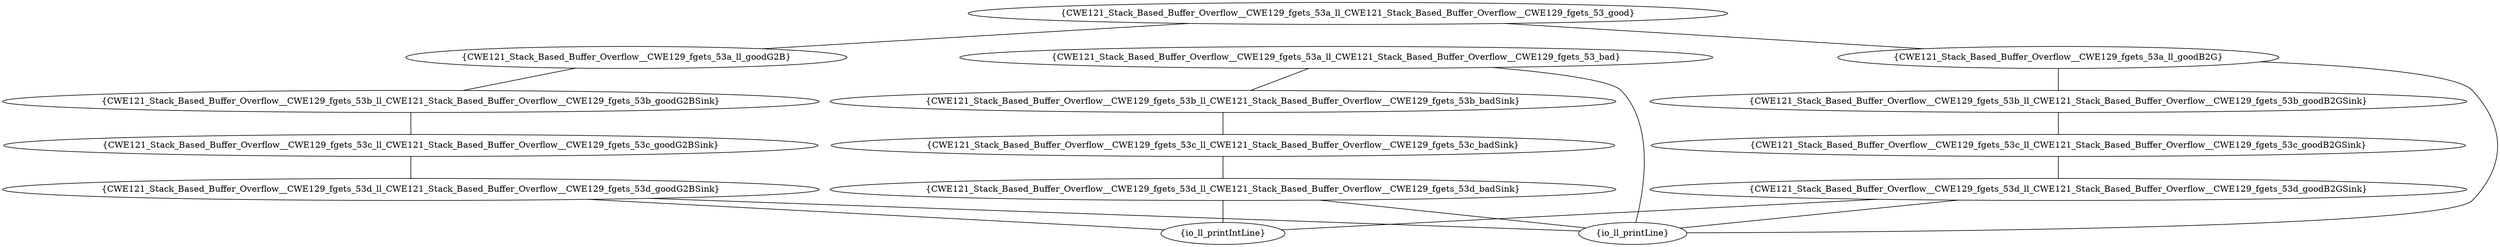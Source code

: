 graph "cg graph" {
CWE121_Stack_Based_Buffer_Overflow__CWE129_fgets_53c_ll_CWE121_Stack_Based_Buffer_Overflow__CWE129_fgets_53c_badSink [label="{CWE121_Stack_Based_Buffer_Overflow__CWE129_fgets_53c_ll_CWE121_Stack_Based_Buffer_Overflow__CWE129_fgets_53c_badSink}"];
CWE121_Stack_Based_Buffer_Overflow__CWE129_fgets_53d_ll_CWE121_Stack_Based_Buffer_Overflow__CWE129_fgets_53d_badSink [label="{CWE121_Stack_Based_Buffer_Overflow__CWE129_fgets_53d_ll_CWE121_Stack_Based_Buffer_Overflow__CWE129_fgets_53d_badSink}"];
CWE121_Stack_Based_Buffer_Overflow__CWE129_fgets_53c_ll_CWE121_Stack_Based_Buffer_Overflow__CWE129_fgets_53c_goodB2GSink [label="{CWE121_Stack_Based_Buffer_Overflow__CWE129_fgets_53c_ll_CWE121_Stack_Based_Buffer_Overflow__CWE129_fgets_53c_goodB2GSink}"];
CWE121_Stack_Based_Buffer_Overflow__CWE129_fgets_53d_ll_CWE121_Stack_Based_Buffer_Overflow__CWE129_fgets_53d_goodB2GSink [label="{CWE121_Stack_Based_Buffer_Overflow__CWE129_fgets_53d_ll_CWE121_Stack_Based_Buffer_Overflow__CWE129_fgets_53d_goodB2GSink}"];
CWE121_Stack_Based_Buffer_Overflow__CWE129_fgets_53b_ll_CWE121_Stack_Based_Buffer_Overflow__CWE129_fgets_53b_badSink [label="{CWE121_Stack_Based_Buffer_Overflow__CWE129_fgets_53b_ll_CWE121_Stack_Based_Buffer_Overflow__CWE129_fgets_53b_badSink}"];
CWE121_Stack_Based_Buffer_Overflow__CWE129_fgets_53b_ll_CWE121_Stack_Based_Buffer_Overflow__CWE129_fgets_53b_goodG2BSink [label="{CWE121_Stack_Based_Buffer_Overflow__CWE129_fgets_53b_ll_CWE121_Stack_Based_Buffer_Overflow__CWE129_fgets_53b_goodG2BSink}"];
CWE121_Stack_Based_Buffer_Overflow__CWE129_fgets_53c_ll_CWE121_Stack_Based_Buffer_Overflow__CWE129_fgets_53c_goodG2BSink [label="{CWE121_Stack_Based_Buffer_Overflow__CWE129_fgets_53c_ll_CWE121_Stack_Based_Buffer_Overflow__CWE129_fgets_53c_goodG2BSink}"];
CWE121_Stack_Based_Buffer_Overflow__CWE129_fgets_53a_ll_goodB2G [label="{CWE121_Stack_Based_Buffer_Overflow__CWE129_fgets_53a_ll_goodB2G}"];
io_ll_printLine [label="{io_ll_printLine}"];
CWE121_Stack_Based_Buffer_Overflow__CWE129_fgets_53b_ll_CWE121_Stack_Based_Buffer_Overflow__CWE129_fgets_53b_goodB2GSink [label="{CWE121_Stack_Based_Buffer_Overflow__CWE129_fgets_53b_ll_CWE121_Stack_Based_Buffer_Overflow__CWE129_fgets_53b_goodB2GSink}"];
CWE121_Stack_Based_Buffer_Overflow__CWE129_fgets_53d_ll_CWE121_Stack_Based_Buffer_Overflow__CWE129_fgets_53d_goodG2BSink [label="{CWE121_Stack_Based_Buffer_Overflow__CWE129_fgets_53d_ll_CWE121_Stack_Based_Buffer_Overflow__CWE129_fgets_53d_goodG2BSink}"];
io_ll_printIntLine [label="{io_ll_printIntLine}"];
CWE121_Stack_Based_Buffer_Overflow__CWE129_fgets_53a_ll_goodG2B [label="{CWE121_Stack_Based_Buffer_Overflow__CWE129_fgets_53a_ll_goodG2B}"];
CWE121_Stack_Based_Buffer_Overflow__CWE129_fgets_53a_ll_CWE121_Stack_Based_Buffer_Overflow__CWE129_fgets_53_bad [label="{CWE121_Stack_Based_Buffer_Overflow__CWE129_fgets_53a_ll_CWE121_Stack_Based_Buffer_Overflow__CWE129_fgets_53_bad}"];
CWE121_Stack_Based_Buffer_Overflow__CWE129_fgets_53a_ll_CWE121_Stack_Based_Buffer_Overflow__CWE129_fgets_53_good [label="{CWE121_Stack_Based_Buffer_Overflow__CWE129_fgets_53a_ll_CWE121_Stack_Based_Buffer_Overflow__CWE129_fgets_53_good}"];
CWE121_Stack_Based_Buffer_Overflow__CWE129_fgets_53c_ll_CWE121_Stack_Based_Buffer_Overflow__CWE129_fgets_53c_badSink -- CWE121_Stack_Based_Buffer_Overflow__CWE129_fgets_53d_ll_CWE121_Stack_Based_Buffer_Overflow__CWE129_fgets_53d_badSink;
CWE121_Stack_Based_Buffer_Overflow__CWE129_fgets_53c_ll_CWE121_Stack_Based_Buffer_Overflow__CWE129_fgets_53c_goodB2GSink -- CWE121_Stack_Based_Buffer_Overflow__CWE129_fgets_53d_ll_CWE121_Stack_Based_Buffer_Overflow__CWE129_fgets_53d_goodB2GSink;
CWE121_Stack_Based_Buffer_Overflow__CWE129_fgets_53b_ll_CWE121_Stack_Based_Buffer_Overflow__CWE129_fgets_53b_badSink -- CWE121_Stack_Based_Buffer_Overflow__CWE129_fgets_53c_ll_CWE121_Stack_Based_Buffer_Overflow__CWE129_fgets_53c_badSink;
CWE121_Stack_Based_Buffer_Overflow__CWE129_fgets_53b_ll_CWE121_Stack_Based_Buffer_Overflow__CWE129_fgets_53b_goodG2BSink -- CWE121_Stack_Based_Buffer_Overflow__CWE129_fgets_53c_ll_CWE121_Stack_Based_Buffer_Overflow__CWE129_fgets_53c_goodG2BSink;
CWE121_Stack_Based_Buffer_Overflow__CWE129_fgets_53a_ll_goodB2G -- io_ll_printLine;
CWE121_Stack_Based_Buffer_Overflow__CWE129_fgets_53a_ll_goodB2G -- CWE121_Stack_Based_Buffer_Overflow__CWE129_fgets_53b_ll_CWE121_Stack_Based_Buffer_Overflow__CWE129_fgets_53b_goodB2GSink;
CWE121_Stack_Based_Buffer_Overflow__CWE129_fgets_53c_ll_CWE121_Stack_Based_Buffer_Overflow__CWE129_fgets_53c_goodG2BSink -- CWE121_Stack_Based_Buffer_Overflow__CWE129_fgets_53d_ll_CWE121_Stack_Based_Buffer_Overflow__CWE129_fgets_53d_goodG2BSink;
CWE121_Stack_Based_Buffer_Overflow__CWE129_fgets_53d_ll_CWE121_Stack_Based_Buffer_Overflow__CWE129_fgets_53d_goodG2BSink -- io_ll_printIntLine;
CWE121_Stack_Based_Buffer_Overflow__CWE129_fgets_53d_ll_CWE121_Stack_Based_Buffer_Overflow__CWE129_fgets_53d_goodG2BSink -- io_ll_printLine;
CWE121_Stack_Based_Buffer_Overflow__CWE129_fgets_53d_ll_CWE121_Stack_Based_Buffer_Overflow__CWE129_fgets_53d_badSink -- io_ll_printIntLine;
CWE121_Stack_Based_Buffer_Overflow__CWE129_fgets_53d_ll_CWE121_Stack_Based_Buffer_Overflow__CWE129_fgets_53d_badSink -- io_ll_printLine;
CWE121_Stack_Based_Buffer_Overflow__CWE129_fgets_53b_ll_CWE121_Stack_Based_Buffer_Overflow__CWE129_fgets_53b_goodB2GSink -- CWE121_Stack_Based_Buffer_Overflow__CWE129_fgets_53c_ll_CWE121_Stack_Based_Buffer_Overflow__CWE129_fgets_53c_goodB2GSink;
CWE121_Stack_Based_Buffer_Overflow__CWE129_fgets_53d_ll_CWE121_Stack_Based_Buffer_Overflow__CWE129_fgets_53d_goodB2GSink -- io_ll_printIntLine;
CWE121_Stack_Based_Buffer_Overflow__CWE129_fgets_53d_ll_CWE121_Stack_Based_Buffer_Overflow__CWE129_fgets_53d_goodB2GSink -- io_ll_printLine;
CWE121_Stack_Based_Buffer_Overflow__CWE129_fgets_53a_ll_goodG2B -- CWE121_Stack_Based_Buffer_Overflow__CWE129_fgets_53b_ll_CWE121_Stack_Based_Buffer_Overflow__CWE129_fgets_53b_goodG2BSink;
CWE121_Stack_Based_Buffer_Overflow__CWE129_fgets_53a_ll_CWE121_Stack_Based_Buffer_Overflow__CWE129_fgets_53_bad -- io_ll_printLine;
CWE121_Stack_Based_Buffer_Overflow__CWE129_fgets_53a_ll_CWE121_Stack_Based_Buffer_Overflow__CWE129_fgets_53_bad -- CWE121_Stack_Based_Buffer_Overflow__CWE129_fgets_53b_ll_CWE121_Stack_Based_Buffer_Overflow__CWE129_fgets_53b_badSink;
CWE121_Stack_Based_Buffer_Overflow__CWE129_fgets_53a_ll_CWE121_Stack_Based_Buffer_Overflow__CWE129_fgets_53_good -- CWE121_Stack_Based_Buffer_Overflow__CWE129_fgets_53a_ll_goodG2B;
CWE121_Stack_Based_Buffer_Overflow__CWE129_fgets_53a_ll_CWE121_Stack_Based_Buffer_Overflow__CWE129_fgets_53_good -- CWE121_Stack_Based_Buffer_Overflow__CWE129_fgets_53a_ll_goodB2G;
}
